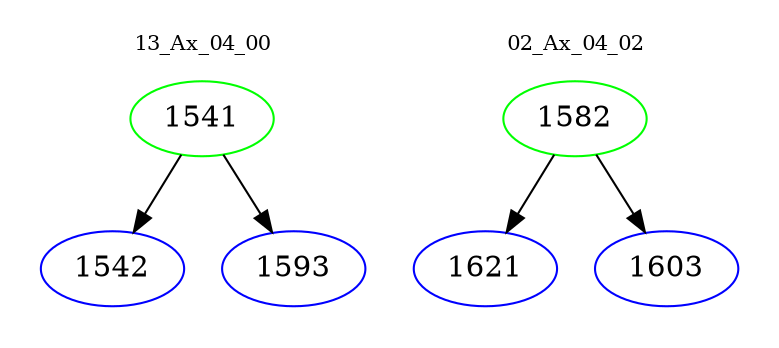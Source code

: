 digraph{
subgraph cluster_0 {
color = white
label = "13_Ax_04_00";
fontsize=10;
T0_1541 [label="1541", color="green"]
T0_1541 -> T0_1542 [color="black"]
T0_1542 [label="1542", color="blue"]
T0_1541 -> T0_1593 [color="black"]
T0_1593 [label="1593", color="blue"]
}
subgraph cluster_1 {
color = white
label = "02_Ax_04_02";
fontsize=10;
T1_1582 [label="1582", color="green"]
T1_1582 -> T1_1621 [color="black"]
T1_1621 [label="1621", color="blue"]
T1_1582 -> T1_1603 [color="black"]
T1_1603 [label="1603", color="blue"]
}
}
